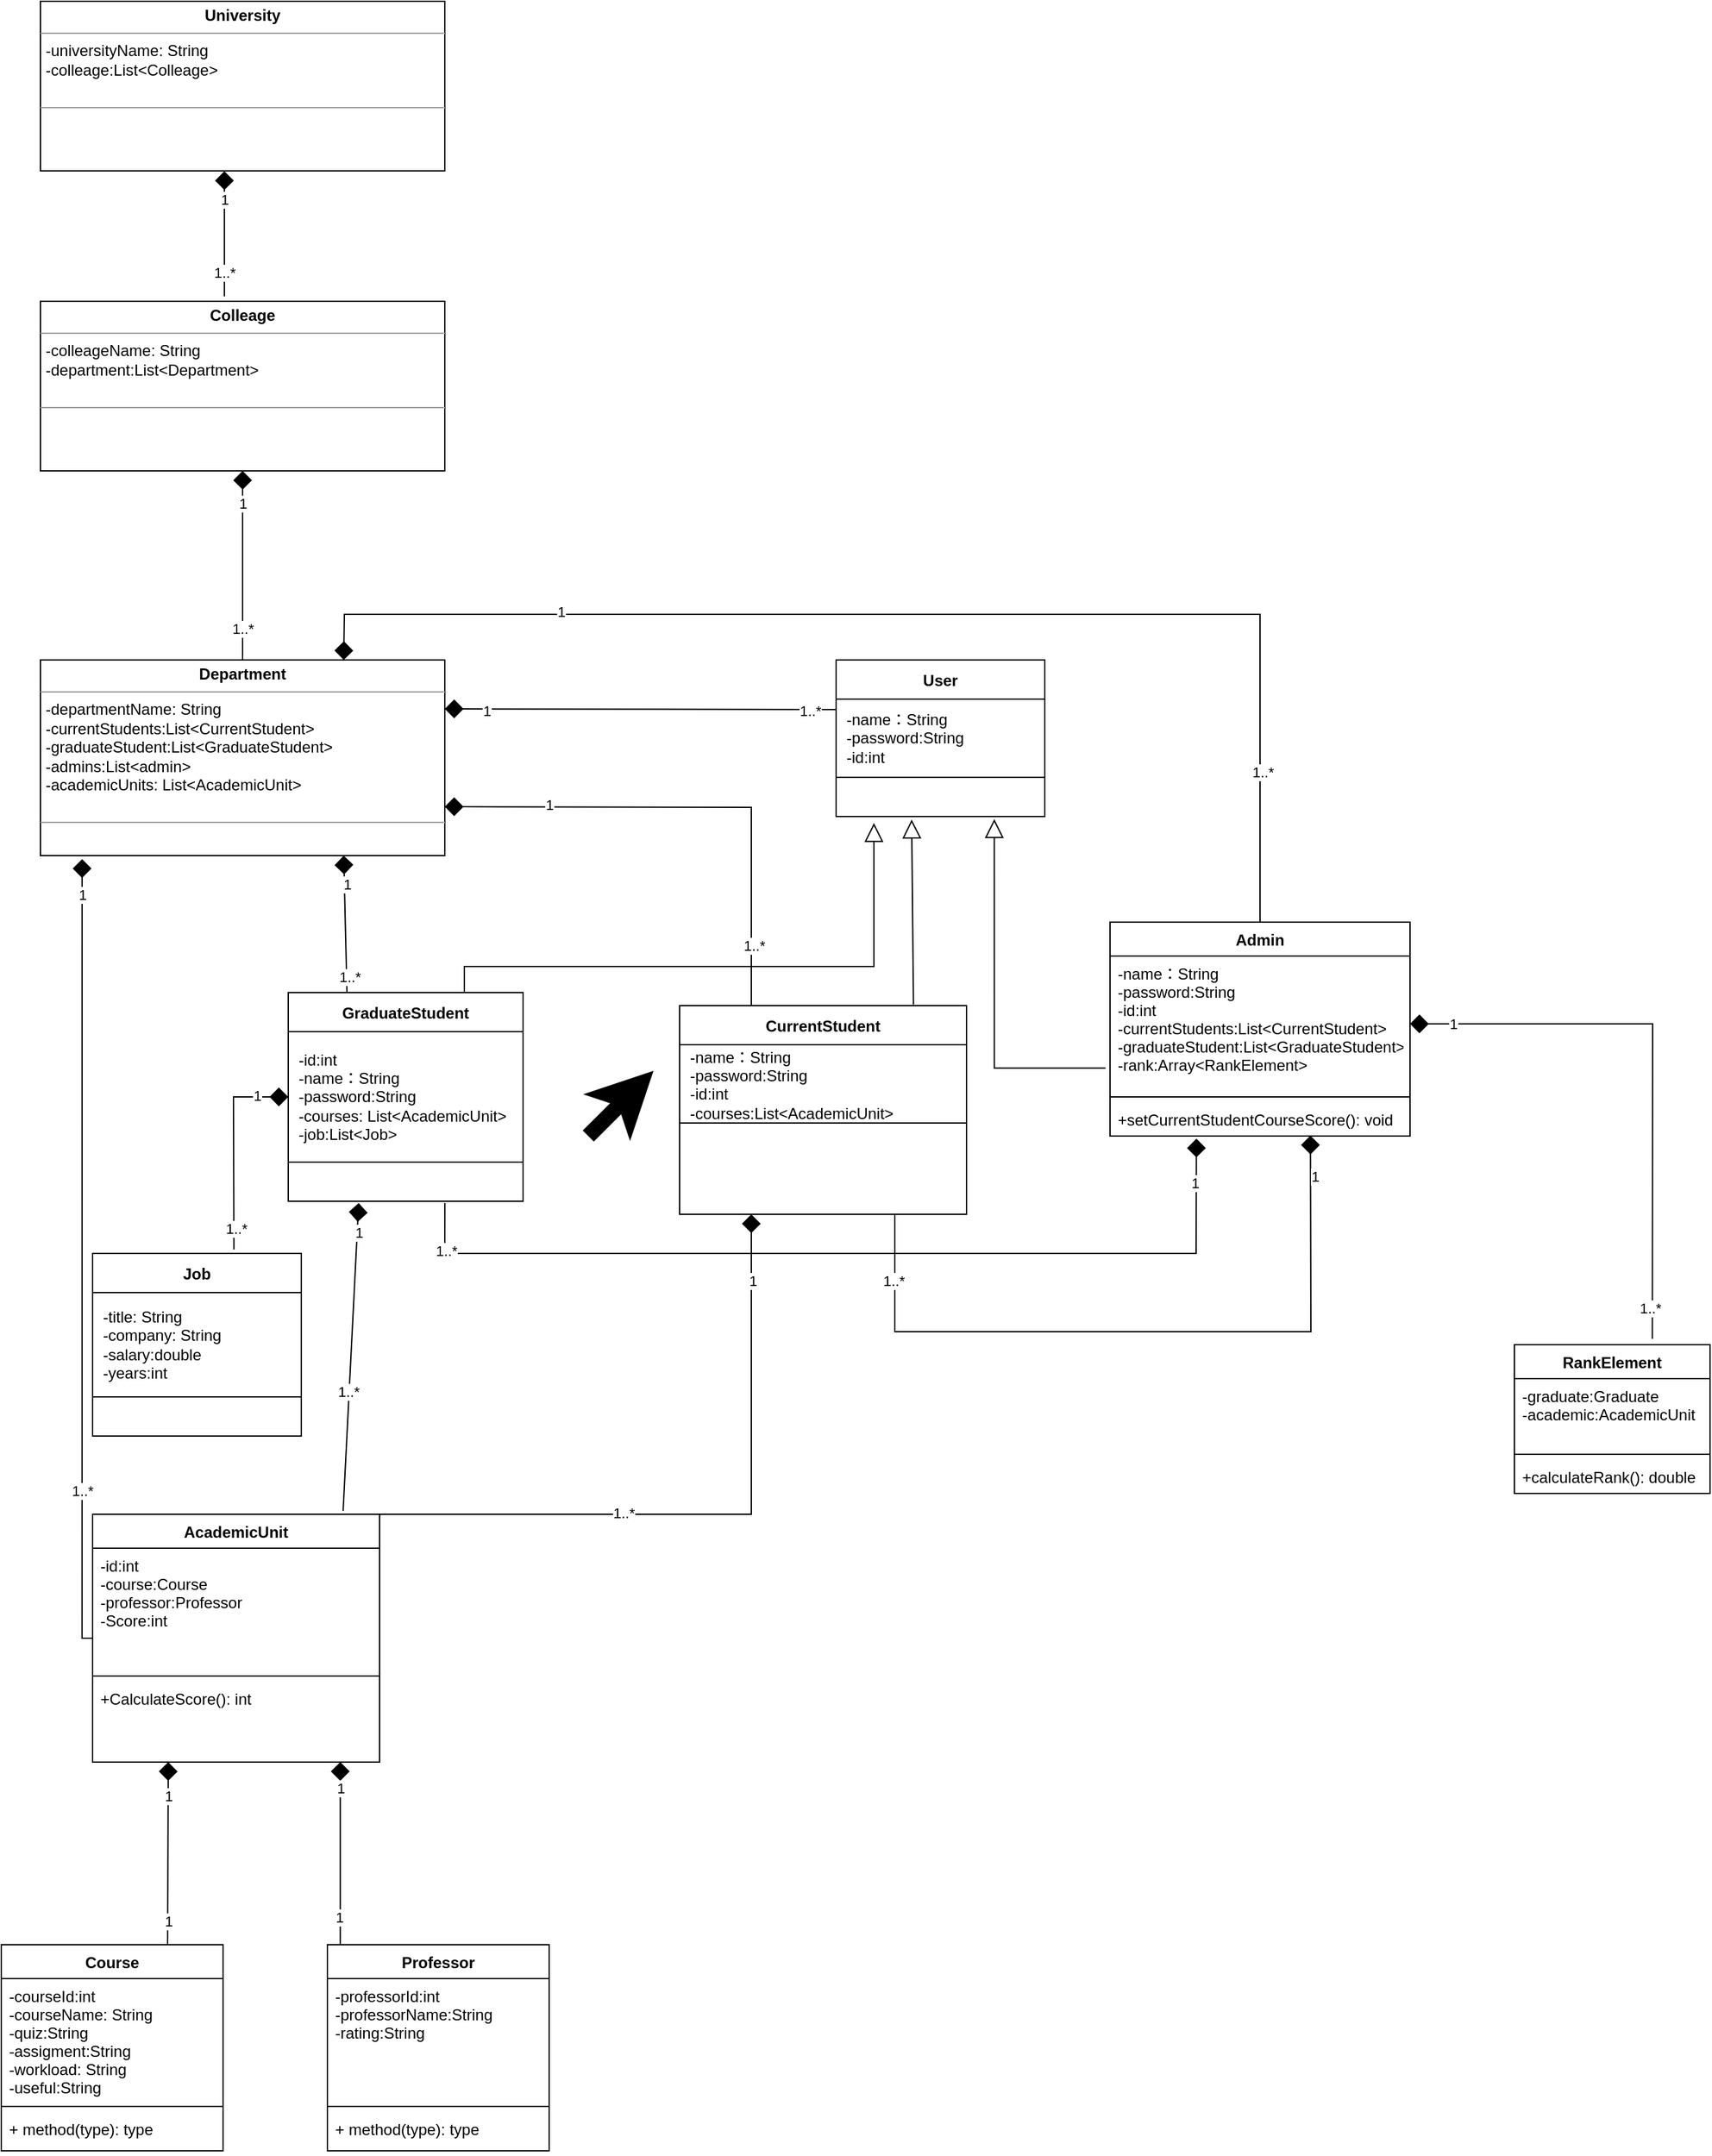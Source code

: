 <mxfile version="15.5.8" type="device"><diagram id="Gc50yd_66B4ML4b_qFfp" name="Page-1"><mxGraphModel dx="1692" dy="1625" grid="1" gridSize="10" guides="1" tooltips="1" connect="1" arrows="1" fold="1" page="1" pageScale="1" pageWidth="827" pageHeight="1169" math="0" shadow="0"><root><mxCell id="0"/><mxCell id="1" parent="0"/><mxCell id="57cGbp0UDRvPuU6LmcIp-5" value="User" style="shape=table;startSize=30;container=1;collapsible=0;childLayout=tableLayout;fixedRows=1;rowLines=0;fontStyle=1;align=center;pointerEvents=1;" parent="1" vertex="1"><mxGeometry x="350" y="55" width="160" height="120" as="geometry"/></mxCell><mxCell id="57cGbp0UDRvPuU6LmcIp-6" value="" style="shape=partialRectangle;html=1;whiteSpace=wrap;collapsible=0;dropTarget=0;pointerEvents=1;fillColor=none;top=0;left=0;bottom=1;right=0;points=[[0,0.5],[1,0.5]];portConstraint=eastwest;" parent="57cGbp0UDRvPuU6LmcIp-5" vertex="1"><mxGeometry y="30" width="160" height="60" as="geometry"/></mxCell><mxCell id="57cGbp0UDRvPuU6LmcIp-8" value="-name：String&lt;br&gt;-password:String&lt;br&gt;-id:int" style="shape=partialRectangle;html=1;whiteSpace=wrap;connectable=0;fillColor=none;top=0;left=0;bottom=0;right=0;align=left;spacingLeft=6;overflow=hidden;pointerEvents=1;" parent="57cGbp0UDRvPuU6LmcIp-6" vertex="1"><mxGeometry width="160" height="60" as="geometry"><mxRectangle width="160" height="60" as="alternateBounds"/></mxGeometry></mxCell><mxCell id="57cGbp0UDRvPuU6LmcIp-9" value="" style="shape=partialRectangle;html=1;whiteSpace=wrap;collapsible=0;dropTarget=0;pointerEvents=1;fillColor=none;top=0;left=0;bottom=0;right=0;points=[[0,0.5],[1,0.5]];portConstraint=eastwest;" parent="57cGbp0UDRvPuU6LmcIp-5" vertex="1"><mxGeometry y="90" width="160" height="30" as="geometry"/></mxCell><mxCell id="57cGbp0UDRvPuU6LmcIp-11" value="" style="shape=partialRectangle;html=1;whiteSpace=wrap;connectable=0;fillColor=none;top=0;left=0;bottom=0;right=0;align=left;spacingLeft=6;overflow=hidden;pointerEvents=1;" parent="57cGbp0UDRvPuU6LmcIp-9" vertex="1"><mxGeometry width="160" height="30" as="geometry"><mxRectangle width="160" height="30" as="alternateBounds"/></mxGeometry></mxCell><mxCell id="57cGbp0UDRvPuU6LmcIp-22" value="CurrentStudent" style="shape=table;startSize=30;container=1;collapsible=0;childLayout=tableLayout;fixedRows=1;rowLines=0;fontStyle=1;align=center;pointerEvents=1;" parent="1" vertex="1"><mxGeometry x="230" y="320" width="220" height="160" as="geometry"/></mxCell><mxCell id="57cGbp0UDRvPuU6LmcIp-23" value="" style="shape=partialRectangle;html=1;whiteSpace=wrap;collapsible=0;dropTarget=0;pointerEvents=1;fillColor=none;top=0;left=0;bottom=1;right=0;points=[[0,0.5],[1,0.5]];portConstraint=eastwest;" parent="57cGbp0UDRvPuU6LmcIp-22" vertex="1"><mxGeometry y="30" width="220" height="60" as="geometry"/></mxCell><mxCell id="57cGbp0UDRvPuU6LmcIp-24" value="-name：String&lt;br&gt;-password:String&lt;br&gt;-id:int&lt;br&gt;-courses:List&amp;lt;AcademicUnit&amp;gt;" style="shape=partialRectangle;html=1;whiteSpace=wrap;connectable=0;fillColor=none;top=0;left=0;bottom=0;right=0;align=left;spacingLeft=6;overflow=hidden;pointerEvents=1;" parent="57cGbp0UDRvPuU6LmcIp-23" vertex="1"><mxGeometry width="220" height="60" as="geometry"><mxRectangle width="220" height="60" as="alternateBounds"/></mxGeometry></mxCell><mxCell id="57cGbp0UDRvPuU6LmcIp-25" value="" style="shape=partialRectangle;html=1;whiteSpace=wrap;collapsible=0;dropTarget=0;pointerEvents=1;fillColor=none;top=0;left=0;bottom=0;right=0;points=[[0,0.5],[1,0.5]];portConstraint=eastwest;" parent="57cGbp0UDRvPuU6LmcIp-22" vertex="1"><mxGeometry y="90" width="220" height="30" as="geometry"/></mxCell><mxCell id="57cGbp0UDRvPuU6LmcIp-26" value="" style="shape=partialRectangle;html=1;whiteSpace=wrap;connectable=0;fillColor=none;top=0;left=0;bottom=0;right=0;align=left;spacingLeft=6;overflow=hidden;pointerEvents=1;" parent="57cGbp0UDRvPuU6LmcIp-25" vertex="1"><mxGeometry width="220" height="30" as="geometry"><mxRectangle width="220" height="30" as="alternateBounds"/></mxGeometry></mxCell><mxCell id="57cGbp0UDRvPuU6LmcIp-40" value="" style="edgeStyle=segmentEdgeStyle;endArrow=block;html=1;rounded=0;entryX=0.758;entryY=1.067;entryDx=0;entryDy=0;entryPerimeter=0;endFill=0;exitX=-0.015;exitY=0.826;exitDx=0;exitDy=0;exitPerimeter=0;endSize=12;" parent="1" source="iDlLYIXBZ2i6nAKV-u3r-31" target="57cGbp0UDRvPuU6LmcIp-9" edge="1"><mxGeometry width="50" height="50" relative="1" as="geometry"><mxPoint x="450" y="330.99" as="sourcePoint"/><mxPoint x="473.6" y="190" as="targetPoint"/></mxGeometry></mxCell><mxCell id="57cGbp0UDRvPuU6LmcIp-41" value="GraduateStudent" style="shape=table;startSize=30;container=1;collapsible=0;childLayout=tableLayout;fixedRows=1;rowLines=0;fontStyle=1;align=center;pointerEvents=1;" parent="1" vertex="1"><mxGeometry x="-70" y="310" width="180" height="160" as="geometry"/></mxCell><mxCell id="57cGbp0UDRvPuU6LmcIp-42" value="" style="shape=partialRectangle;html=1;whiteSpace=wrap;collapsible=0;dropTarget=0;pointerEvents=1;fillColor=none;top=0;left=0;bottom=1;right=0;points=[[0,0.5],[1,0.5]];portConstraint=eastwest;" parent="57cGbp0UDRvPuU6LmcIp-41" vertex="1"><mxGeometry y="30" width="180" height="100" as="geometry"/></mxCell><mxCell id="57cGbp0UDRvPuU6LmcIp-43" value="-id:int&lt;br&gt;-name：String&lt;br&gt;-password:String&lt;br&gt;-courses: List&amp;lt;AcademicUnit&amp;gt;&lt;br&gt;-job:List&amp;lt;Job&amp;gt;" style="shape=partialRectangle;html=1;whiteSpace=wrap;connectable=0;fillColor=none;top=0;left=0;bottom=0;right=0;align=left;spacingLeft=6;overflow=hidden;pointerEvents=1;" parent="57cGbp0UDRvPuU6LmcIp-42" vertex="1"><mxGeometry width="180" height="100" as="geometry"><mxRectangle width="180" height="100" as="alternateBounds"/></mxGeometry></mxCell><mxCell id="57cGbp0UDRvPuU6LmcIp-44" value="" style="shape=partialRectangle;html=1;whiteSpace=wrap;collapsible=0;dropTarget=0;pointerEvents=1;fillColor=none;top=0;left=0;bottom=0;right=0;points=[[0,0.5],[1,0.5]];portConstraint=eastwest;" parent="57cGbp0UDRvPuU6LmcIp-41" vertex="1"><mxGeometry y="130" width="180" height="30" as="geometry"/></mxCell><mxCell id="57cGbp0UDRvPuU6LmcIp-45" value="" style="shape=partialRectangle;html=1;whiteSpace=wrap;connectable=0;fillColor=none;top=0;left=0;bottom=0;right=0;align=left;spacingLeft=6;overflow=hidden;pointerEvents=1;" parent="57cGbp0UDRvPuU6LmcIp-44" vertex="1"><mxGeometry width="180" height="30" as="geometry"><mxRectangle width="180" height="30" as="alternateBounds"/></mxGeometry></mxCell><mxCell id="57cGbp0UDRvPuU6LmcIp-58" value="Course" style="swimlane;fontStyle=1;align=center;verticalAlign=top;childLayout=stackLayout;horizontal=1;startSize=26;horizontalStack=0;resizeParent=1;resizeParentMax=0;resizeLast=0;collapsible=1;marginBottom=0;" parent="1" vertex="1"><mxGeometry x="-290" y="1040" width="170" height="158" as="geometry"><mxRectangle x="-290" y="1000" width="100" height="26" as="alternateBounds"/></mxGeometry></mxCell><mxCell id="57cGbp0UDRvPuU6LmcIp-59" value="-courseId:int&#10;-courseName: String&#10;-quiz:String&#10;-assigment:String&#10;-workload: String&#10;-useful:String&#10;" style="text;strokeColor=none;fillColor=none;align=left;verticalAlign=top;spacingLeft=4;spacingRight=4;overflow=hidden;rotatable=0;points=[[0,0.5],[1,0.5]];portConstraint=eastwest;" parent="57cGbp0UDRvPuU6LmcIp-58" vertex="1"><mxGeometry y="26" width="170" height="94" as="geometry"/></mxCell><mxCell id="57cGbp0UDRvPuU6LmcIp-60" value="" style="line;strokeWidth=1;fillColor=none;align=left;verticalAlign=middle;spacingTop=-1;spacingLeft=3;spacingRight=3;rotatable=0;labelPosition=right;points=[];portConstraint=eastwest;" parent="57cGbp0UDRvPuU6LmcIp-58" vertex="1"><mxGeometry y="120" width="170" height="8" as="geometry"/></mxCell><mxCell id="57cGbp0UDRvPuU6LmcIp-61" value="+ method(type): type" style="text;strokeColor=none;fillColor=none;align=left;verticalAlign=top;spacingLeft=4;spacingRight=4;overflow=hidden;rotatable=0;points=[[0,0.5],[1,0.5]];portConstraint=eastwest;" parent="57cGbp0UDRvPuU6LmcIp-58" vertex="1"><mxGeometry y="128" width="170" height="30" as="geometry"/></mxCell><mxCell id="iDlLYIXBZ2i6nAKV-u3r-2" value="Professor" style="swimlane;fontStyle=1;align=center;verticalAlign=top;childLayout=stackLayout;horizontal=1;startSize=26;horizontalStack=0;resizeParent=1;resizeParentMax=0;resizeLast=0;collapsible=1;marginBottom=0;" parent="1" vertex="1"><mxGeometry x="-40" y="1040" width="170" height="158" as="geometry"><mxRectangle x="-30" y="1010" width="100" height="26" as="alternateBounds"/></mxGeometry></mxCell><mxCell id="iDlLYIXBZ2i6nAKV-u3r-3" value="-professorId:int&#10;-professorName:String&#10;-rating:String&#10;" style="text;strokeColor=none;fillColor=none;align=left;verticalAlign=top;spacingLeft=4;spacingRight=4;overflow=hidden;rotatable=0;points=[[0,0.5],[1,0.5]];portConstraint=eastwest;" parent="iDlLYIXBZ2i6nAKV-u3r-2" vertex="1"><mxGeometry y="26" width="170" height="94" as="geometry"/></mxCell><mxCell id="iDlLYIXBZ2i6nAKV-u3r-4" value="" style="line;strokeWidth=1;fillColor=none;align=left;verticalAlign=middle;spacingTop=-1;spacingLeft=3;spacingRight=3;rotatable=0;labelPosition=right;points=[];portConstraint=eastwest;" parent="iDlLYIXBZ2i6nAKV-u3r-2" vertex="1"><mxGeometry y="120" width="170" height="8" as="geometry"/></mxCell><mxCell id="iDlLYIXBZ2i6nAKV-u3r-5" value="+ method(type): type" style="text;strokeColor=none;fillColor=none;align=left;verticalAlign=top;spacingLeft=4;spacingRight=4;overflow=hidden;rotatable=0;points=[[0,0.5],[1,0.5]];portConstraint=eastwest;" parent="iDlLYIXBZ2i6nAKV-u3r-2" vertex="1"><mxGeometry y="128" width="170" height="30" as="geometry"/></mxCell><mxCell id="iDlLYIXBZ2i6nAKV-u3r-6" value="&lt;p style=&quot;margin: 0px ; margin-top: 4px ; text-align: center&quot;&gt;&lt;b&gt;Department&lt;/b&gt;&lt;br&gt;&lt;/p&gt;&lt;hr size=&quot;1&quot;&gt;&lt;p style=&quot;margin: 0px ; margin-left: 4px&quot;&gt;-departmentName: String&lt;/p&gt;&lt;p style=&quot;margin: 0px ; margin-left: 4px&quot;&gt;-currentStudents:List&amp;lt;CurrentStudent&amp;gt;&lt;/p&gt;&lt;p style=&quot;margin: 0px ; margin-left: 4px&quot;&gt;-graduateStudent:List&amp;lt;GraduateStudent&amp;gt;&lt;/p&gt;&lt;p style=&quot;margin: 0px ; margin-left: 4px&quot;&gt;-admins:List&amp;lt;admin&amp;gt;&lt;/p&gt;&lt;p style=&quot;margin: 0px ; margin-left: 4px&quot;&gt;-academicUnits: List&amp;lt;AcademicUnit&amp;gt;&lt;/p&gt;&lt;p style=&quot;margin: 0px ; margin-left: 4px&quot;&gt;&lt;br&gt;&lt;/p&gt;&lt;hr size=&quot;1&quot;&gt;&lt;p style=&quot;margin: 0px ; margin-left: 4px&quot;&gt;&lt;br&gt;&lt;/p&gt;" style="verticalAlign=top;align=left;overflow=fill;fontSize=12;fontFamily=Helvetica;html=1;" parent="1" vertex="1"><mxGeometry x="-260" y="55" width="310" height="150" as="geometry"/></mxCell><mxCell id="iDlLYIXBZ2i6nAKV-u3r-7" value="" style="edgeStyle=segmentEdgeStyle;endArrow=diamond;html=1;rounded=0;endFill=1;exitX=0;exitY=0.083;exitDx=0;exitDy=0;entryX=1;entryY=0.25;entryDx=0;entryDy=0;exitPerimeter=0;shadow=0;sketch=0;endSize=12;" parent="1" source="57cGbp0UDRvPuU6LmcIp-5" target="iDlLYIXBZ2i6nAKV-u3r-6" edge="1"><mxGeometry width="50" height="50" relative="1" as="geometry"><mxPoint x="158.5" y="110.0" as="sourcePoint"/><mxPoint x="150" y="50.0" as="targetPoint"/><Array as="points"><mxPoint x="350" y="93"/><mxPoint x="346" y="93"/></Array></mxGeometry></mxCell><mxCell id="iDlLYIXBZ2i6nAKV-u3r-61" value="1" style="edgeLabel;html=1;align=center;verticalAlign=middle;resizable=0;points=[];" parent="iDlLYIXBZ2i6nAKV-u3r-7" vertex="1" connectable="0"><mxGeometry x="0.805" y="1" relative="1" as="geometry"><mxPoint as="offset"/></mxGeometry></mxCell><mxCell id="iDlLYIXBZ2i6nAKV-u3r-62" value="1..*" style="edgeLabel;html=1;align=center;verticalAlign=middle;resizable=0;points=[];" parent="iDlLYIXBZ2i6nAKV-u3r-7" vertex="1" connectable="0"><mxGeometry x="-0.707" y="1" relative="1" as="geometry"><mxPoint as="offset"/></mxGeometry></mxCell><mxCell id="iDlLYIXBZ2i6nAKV-u3r-8" value="" style="edgeStyle=segmentEdgeStyle;endArrow=diamond;html=1;rounded=0;endFill=1;entryX=0.103;entryY=1.018;entryDx=0;entryDy=0;entryPerimeter=0;endSize=12;" parent="1" source="iDlLYIXBZ2i6nAKV-u3r-9" target="iDlLYIXBZ2i6nAKV-u3r-6" edge="1"><mxGeometry width="50" height="50" relative="1" as="geometry"><mxPoint x="-221.5" y="290.0" as="sourcePoint"/><mxPoint x="-230" y="230.0" as="targetPoint"/><Array as="points"><mxPoint x="-228" y="805"/></Array></mxGeometry></mxCell><mxCell id="iDlLYIXBZ2i6nAKV-u3r-45" value="1..*" style="edgeLabel;html=1;align=center;verticalAlign=middle;resizable=0;points=[];" parent="iDlLYIXBZ2i6nAKV-u3r-8" vertex="1" connectable="0"><mxGeometry x="-0.599" relative="1" as="geometry"><mxPoint as="offset"/></mxGeometry></mxCell><mxCell id="iDlLYIXBZ2i6nAKV-u3r-60" value="1" style="edgeLabel;html=1;align=center;verticalAlign=middle;resizable=0;points=[];" parent="iDlLYIXBZ2i6nAKV-u3r-8" vertex="1" connectable="0"><mxGeometry x="0.91" relative="1" as="geometry"><mxPoint as="offset"/></mxGeometry></mxCell><mxCell id="iDlLYIXBZ2i6nAKV-u3r-9" value="AcademicUnit" style="swimlane;fontStyle=1;align=center;verticalAlign=top;childLayout=stackLayout;horizontal=1;startSize=26;horizontalStack=0;resizeParent=1;resizeParentMax=0;resizeLast=0;collapsible=1;marginBottom=0;" parent="1" vertex="1"><mxGeometry x="-220" y="710" width="220" height="190" as="geometry"><mxRectangle x="-220" y="710" width="100" height="26" as="alternateBounds"/></mxGeometry></mxCell><mxCell id="iDlLYIXBZ2i6nAKV-u3r-10" value="-id:int&#10;-course:Course&#10;-professor:Professor&#10;-Score:int" style="text;strokeColor=none;fillColor=none;align=left;verticalAlign=top;spacingLeft=4;spacingRight=4;overflow=hidden;rotatable=0;points=[[0,0.5],[1,0.5]];portConstraint=eastwest;" parent="iDlLYIXBZ2i6nAKV-u3r-9" vertex="1"><mxGeometry y="26" width="220" height="94" as="geometry"/></mxCell><mxCell id="iDlLYIXBZ2i6nAKV-u3r-11" value="" style="line;strokeWidth=1;fillColor=none;align=left;verticalAlign=middle;spacingTop=-1;spacingLeft=3;spacingRight=3;rotatable=0;labelPosition=right;points=[];portConstraint=eastwest;" parent="iDlLYIXBZ2i6nAKV-u3r-9" vertex="1"><mxGeometry y="120" width="220" height="8" as="geometry"/></mxCell><mxCell id="iDlLYIXBZ2i6nAKV-u3r-12" value="+CalculateScore(): int" style="text;strokeColor=none;fillColor=none;align=left;verticalAlign=top;spacingLeft=4;spacingRight=4;overflow=hidden;rotatable=0;points=[[0,0.5],[1,0.5]];portConstraint=eastwest;" parent="iDlLYIXBZ2i6nAKV-u3r-9" vertex="1"><mxGeometry y="128" width="220" height="62" as="geometry"/></mxCell><mxCell id="iDlLYIXBZ2i6nAKV-u3r-14" value="&lt;p style=&quot;margin: 0px ; margin-top: 4px ; text-align: center&quot;&gt;&lt;b&gt;Colleage&lt;/b&gt;&lt;br&gt;&lt;/p&gt;&lt;hr size=&quot;1&quot;&gt;&lt;p style=&quot;margin: 0px ; margin-left: 4px&quot;&gt;-colleageName: String&lt;/p&gt;&lt;p style=&quot;margin: 0px ; margin-left: 4px&quot;&gt;-department:List&amp;lt;Department&amp;gt;&lt;/p&gt;&lt;p style=&quot;margin: 0px ; margin-left: 4px&quot;&gt;&lt;br&gt;&lt;/p&gt;&lt;hr size=&quot;1&quot;&gt;&lt;p style=&quot;margin: 0px ; margin-left: 4px&quot;&gt;&lt;br&gt;&lt;/p&gt;" style="verticalAlign=top;align=left;overflow=fill;fontSize=12;fontFamily=Helvetica;html=1;" parent="1" vertex="1"><mxGeometry x="-260" y="-220" width="310" height="130" as="geometry"/></mxCell><mxCell id="iDlLYIXBZ2i6nAKV-u3r-15" value="" style="endArrow=diamond;html=1;rounded=0;shadow=0;sketch=0;entryX=0.5;entryY=1;entryDx=0;entryDy=0;endFill=1;endSize=12;" parent="1" source="iDlLYIXBZ2i6nAKV-u3r-6" target="iDlLYIXBZ2i6nAKV-u3r-14" edge="1"><mxGeometry width="50" height="50" relative="1" as="geometry"><mxPoint x="-120" as="sourcePoint"/><mxPoint x="-105" y="-70" as="targetPoint"/></mxGeometry></mxCell><mxCell id="iDlLYIXBZ2i6nAKV-u3r-63" value="1" style="edgeLabel;html=1;align=center;verticalAlign=middle;resizable=0;points=[];" parent="iDlLYIXBZ2i6nAKV-u3r-15" vertex="1" connectable="0"><mxGeometry x="0.655" relative="1" as="geometry"><mxPoint as="offset"/></mxGeometry></mxCell><mxCell id="iDlLYIXBZ2i6nAKV-u3r-64" value="1..*" style="edgeLabel;html=1;align=center;verticalAlign=middle;resizable=0;points=[];" parent="iDlLYIXBZ2i6nAKV-u3r-15" vertex="1" connectable="0"><mxGeometry x="-0.669" relative="1" as="geometry"><mxPoint as="offset"/></mxGeometry></mxCell><mxCell id="iDlLYIXBZ2i6nAKV-u3r-17" value="&lt;p style=&quot;margin: 0px ; margin-top: 4px ; text-align: center&quot;&gt;&lt;b&gt;University&lt;/b&gt;&lt;br&gt;&lt;/p&gt;&lt;hr size=&quot;1&quot;&gt;&lt;p style=&quot;margin: 0px ; margin-left: 4px&quot;&gt;-universityName: String&lt;/p&gt;&lt;p style=&quot;margin: 0px ; margin-left: 4px&quot;&gt;-colleage:List&amp;lt;Colleage&amp;gt;&lt;/p&gt;&lt;p style=&quot;margin: 0px ; margin-left: 4px&quot;&gt;&lt;br&gt;&lt;/p&gt;&lt;hr size=&quot;1&quot;&gt;&lt;p style=&quot;margin: 0px ; margin-left: 4px&quot;&gt;&lt;br&gt;&lt;/p&gt;" style="verticalAlign=top;align=left;overflow=fill;fontSize=12;fontFamily=Helvetica;html=1;" parent="1" vertex="1"><mxGeometry x="-260" y="-450" width="310" height="130" as="geometry"/></mxCell><mxCell id="iDlLYIXBZ2i6nAKV-u3r-18" value="" style="endArrow=diamond;html=1;rounded=0;shadow=0;sketch=0;entryX=0.455;entryY=1.002;entryDx=0;entryDy=0;entryPerimeter=0;exitX=0.455;exitY=-0.029;exitDx=0;exitDy=0;exitPerimeter=0;endFill=1;endSize=12;" parent="1" source="iDlLYIXBZ2i6nAKV-u3r-14" target="iDlLYIXBZ2i6nAKV-u3r-17" edge="1"><mxGeometry width="50" height="50" relative="1" as="geometry"><mxPoint x="-120" y="-250" as="sourcePoint"/><mxPoint x="-70" y="-300" as="targetPoint"/></mxGeometry></mxCell><mxCell id="iDlLYIXBZ2i6nAKV-u3r-65" value="1" style="edgeLabel;html=1;align=center;verticalAlign=middle;resizable=0;points=[];" parent="iDlLYIXBZ2i6nAKV-u3r-18" vertex="1" connectable="0"><mxGeometry x="0.547" relative="1" as="geometry"><mxPoint as="offset"/></mxGeometry></mxCell><mxCell id="iDlLYIXBZ2i6nAKV-u3r-66" value="1..*" style="edgeLabel;html=1;align=center;verticalAlign=middle;resizable=0;points=[];" parent="iDlLYIXBZ2i6nAKV-u3r-18" vertex="1" connectable="0"><mxGeometry x="-0.62" relative="1" as="geometry"><mxPoint as="offset"/></mxGeometry></mxCell><mxCell id="iDlLYIXBZ2i6nAKV-u3r-19" value="" style="endArrow=diamond;html=1;rounded=0;shadow=0;sketch=0;exitX=0.909;exitY=0;exitDx=0;exitDy=0;exitPerimeter=0;endFill=1;entryX=0.25;entryY=1;entryDx=0;entryDy=0;endSize=12;" parent="1" source="iDlLYIXBZ2i6nAKV-u3r-9" target="57cGbp0UDRvPuU6LmcIp-22" edge="1"><mxGeometry width="50" height="50" relative="1" as="geometry"><mxPoint x="280" y="470" as="sourcePoint"/><mxPoint x="290" y="410" as="targetPoint"/><Array as="points"><mxPoint x="285" y="710"/></Array></mxGeometry></mxCell><mxCell id="iDlLYIXBZ2i6nAKV-u3r-47" value="1..*" style="edgeLabel;html=1;align=center;verticalAlign=middle;resizable=0;points=[];" parent="iDlLYIXBZ2i6nAKV-u3r-19" vertex="1" connectable="0"><mxGeometry x="-0.227" y="1" relative="1" as="geometry"><mxPoint as="offset"/></mxGeometry></mxCell><mxCell id="iDlLYIXBZ2i6nAKV-u3r-54" value="1" style="edgeLabel;html=1;align=center;verticalAlign=middle;resizable=0;points=[];" parent="iDlLYIXBZ2i6nAKV-u3r-19" vertex="1" connectable="0"><mxGeometry x="0.81" y="-1" relative="1" as="geometry"><mxPoint as="offset"/></mxGeometry></mxCell><mxCell id="iDlLYIXBZ2i6nAKV-u3r-21" value="" style="endArrow=diamond;html=1;rounded=0;shadow=0;sketch=0;entryX=0.863;entryY=0.999;entryDx=0;entryDy=0;entryPerimeter=0;exitX=0.058;exitY=0;exitDx=0;exitDy=0;exitPerimeter=0;endFill=1;endSize=12;verticalAlign=top;" parent="1" source="iDlLYIXBZ2i6nAKV-u3r-2" target="iDlLYIXBZ2i6nAKV-u3r-12" edge="1"><mxGeometry x="-0.286" width="50" height="50" relative="1" as="geometry"><mxPoint x="280" y="760" as="sourcePoint"/><mxPoint x="330" y="710" as="targetPoint"/><Array as="points"/><mxPoint as="offset"/></mxGeometry></mxCell><mxCell id="iDlLYIXBZ2i6nAKV-u3r-56" value="1" style="edgeLabel;html=1;align=center;verticalAlign=middle;resizable=0;points=[];" parent="iDlLYIXBZ2i6nAKV-u3r-21" vertex="1" connectable="0"><mxGeometry x="-0.701" y="1" relative="1" as="geometry"><mxPoint as="offset"/></mxGeometry></mxCell><mxCell id="iDlLYIXBZ2i6nAKV-u3r-57" value="1" style="edgeLabel;html=1;align=center;verticalAlign=middle;resizable=0;points=[];" parent="iDlLYIXBZ2i6nAKV-u3r-21" vertex="1" connectable="0"><mxGeometry x="0.71" relative="1" as="geometry"><mxPoint as="offset"/></mxGeometry></mxCell><mxCell id="iDlLYIXBZ2i6nAKV-u3r-22" value="Job" style="shape=table;startSize=30;container=1;collapsible=0;childLayout=tableLayout;fixedRows=1;rowLines=0;fontStyle=1;align=center;pointerEvents=1;" parent="1" vertex="1"><mxGeometry x="-220" y="510" width="160" height="140" as="geometry"/></mxCell><mxCell id="iDlLYIXBZ2i6nAKV-u3r-23" value="" style="shape=partialRectangle;html=1;whiteSpace=wrap;collapsible=0;dropTarget=0;pointerEvents=1;fillColor=none;top=0;left=0;bottom=1;right=0;points=[[0,0.5],[1,0.5]];portConstraint=eastwest;" parent="iDlLYIXBZ2i6nAKV-u3r-22" vertex="1"><mxGeometry y="30" width="160" height="80" as="geometry"/></mxCell><mxCell id="iDlLYIXBZ2i6nAKV-u3r-24" value="-title: String&lt;br&gt;-company: String&lt;br&gt;-salary:double&lt;br&gt;-years:int" style="shape=partialRectangle;html=1;whiteSpace=wrap;connectable=0;fillColor=none;top=0;left=0;bottom=0;right=0;align=left;spacingLeft=6;overflow=hidden;pointerEvents=1;" parent="iDlLYIXBZ2i6nAKV-u3r-23" vertex="1"><mxGeometry width="160" height="80" as="geometry"><mxRectangle width="160" height="80" as="alternateBounds"/></mxGeometry></mxCell><mxCell id="iDlLYIXBZ2i6nAKV-u3r-25" value="" style="shape=partialRectangle;html=1;whiteSpace=wrap;collapsible=0;dropTarget=0;pointerEvents=1;fillColor=none;top=0;left=0;bottom=0;right=0;points=[[0,0.5],[1,0.5]];portConstraint=eastwest;" parent="iDlLYIXBZ2i6nAKV-u3r-22" vertex="1"><mxGeometry y="110" width="160" height="30" as="geometry"/></mxCell><mxCell id="iDlLYIXBZ2i6nAKV-u3r-26" value="" style="shape=partialRectangle;html=1;whiteSpace=wrap;connectable=0;fillColor=none;top=0;left=0;bottom=0;right=0;align=left;spacingLeft=6;overflow=hidden;pointerEvents=1;" parent="iDlLYIXBZ2i6nAKV-u3r-25" vertex="1"><mxGeometry width="160" height="30" as="geometry"><mxRectangle width="160" height="30" as="alternateBounds"/></mxGeometry></mxCell><mxCell id="iDlLYIXBZ2i6nAKV-u3r-27" value="" style="endArrow=diamond;html=1;rounded=0;shadow=0;sketch=0;entryX=0;entryY=0.5;entryDx=0;entryDy=0;exitX=0.677;exitY=-0.021;exitDx=0;exitDy=0;exitPerimeter=0;endFill=1;endSize=12;" parent="1" source="iDlLYIXBZ2i6nAKV-u3r-22" target="57cGbp0UDRvPuU6LmcIp-42" edge="1"><mxGeometry width="50" height="50" relative="1" as="geometry"><mxPoint x="-40" y="490" as="sourcePoint"/><mxPoint x="10" y="440" as="targetPoint"/><Array as="points"><mxPoint x="-112" y="390"/></Array></mxGeometry></mxCell><mxCell id="iDlLYIXBZ2i6nAKV-u3r-74" value="1" style="edgeLabel;html=1;align=center;verticalAlign=middle;resizable=0;points=[];" parent="iDlLYIXBZ2i6nAKV-u3r-27" vertex="1" connectable="0"><mxGeometry x="0.699" y="1" relative="1" as="geometry"><mxPoint as="offset"/></mxGeometry></mxCell><mxCell id="iDlLYIXBZ2i6nAKV-u3r-75" value="1..*" style="edgeLabel;html=1;align=center;verticalAlign=middle;resizable=0;points=[];" parent="iDlLYIXBZ2i6nAKV-u3r-27" vertex="1" connectable="0"><mxGeometry x="-0.798" y="-1" relative="1" as="geometry"><mxPoint as="offset"/></mxGeometry></mxCell><mxCell id="iDlLYIXBZ2i6nAKV-u3r-29" value="" style="endArrow=diamond;html=1;rounded=0;shadow=0;sketch=0;exitX=0.75;exitY=0;exitDx=0;exitDy=0;endFill=1;endSize=12;" parent="1" source="57cGbp0UDRvPuU6LmcIp-58" edge="1"><mxGeometry width="50" height="50" relative="1" as="geometry"><mxPoint x="-170" y="990" as="sourcePoint"/><mxPoint x="-162" y="900" as="targetPoint"/></mxGeometry></mxCell><mxCell id="iDlLYIXBZ2i6nAKV-u3r-58" value="1" style="edgeLabel;html=1;align=center;verticalAlign=middle;resizable=0;points=[];" parent="iDlLYIXBZ2i6nAKV-u3r-29" vertex="1" connectable="0"><mxGeometry x="-0.735" relative="1" as="geometry"><mxPoint as="offset"/></mxGeometry></mxCell><mxCell id="iDlLYIXBZ2i6nAKV-u3r-59" value="1" style="edgeLabel;html=1;align=center;verticalAlign=middle;resizable=0;points=[];" parent="iDlLYIXBZ2i6nAKV-u3r-29" vertex="1" connectable="0"><mxGeometry x="0.631" relative="1" as="geometry"><mxPoint as="offset"/></mxGeometry></mxCell><mxCell id="iDlLYIXBZ2i6nAKV-u3r-30" value="Admin" style="swimlane;fontStyle=1;align=center;verticalAlign=top;childLayout=stackLayout;horizontal=1;startSize=26;horizontalStack=0;resizeParent=1;resizeParentMax=0;resizeLast=0;collapsible=1;marginBottom=0;" parent="1" vertex="1"><mxGeometry x="560" y="256" width="230" height="164" as="geometry"/></mxCell><mxCell id="iDlLYIXBZ2i6nAKV-u3r-31" value="-name：String&#10;-password:String&#10;-id:int&#10;-currentStudents:List&lt;CurrentStudent&gt;&#10;-graduateStudent:List&lt;GraduateStudent&gt;&#10;-rank:Array&lt;RankElement&gt;" style="text;strokeColor=none;fillColor=none;align=left;verticalAlign=top;spacingLeft=4;spacingRight=4;overflow=hidden;rotatable=0;points=[[0,0.5],[1,0.5]];portConstraint=eastwest;" parent="iDlLYIXBZ2i6nAKV-u3r-30" vertex="1"><mxGeometry y="26" width="230" height="104" as="geometry"/></mxCell><mxCell id="iDlLYIXBZ2i6nAKV-u3r-32" value="" style="line;strokeWidth=1;fillColor=none;align=left;verticalAlign=middle;spacingTop=-1;spacingLeft=3;spacingRight=3;rotatable=0;labelPosition=right;points=[];portConstraint=eastwest;" parent="iDlLYIXBZ2i6nAKV-u3r-30" vertex="1"><mxGeometry y="130" width="230" height="8" as="geometry"/></mxCell><mxCell id="iDlLYIXBZ2i6nAKV-u3r-33" value="+setCurrentStudentCourseScore(): void&#10;" style="text;strokeColor=none;fillColor=none;align=left;verticalAlign=top;spacingLeft=4;spacingRight=4;overflow=hidden;rotatable=0;points=[[0,0.5],[1,0.5]];portConstraint=eastwest;" parent="iDlLYIXBZ2i6nAKV-u3r-30" vertex="1"><mxGeometry y="138" width="230" height="26" as="geometry"/></mxCell><mxCell id="iDlLYIXBZ2i6nAKV-u3r-40" value="" style="endArrow=diamond;endFill=1;endSize=12;html=1;rounded=0;shadow=0;sketch=0;entryX=0.288;entryY=1.077;entryDx=0;entryDy=0;entryPerimeter=0;exitX=0.667;exitY=1.044;exitDx=0;exitDy=0;exitPerimeter=0;" parent="1" source="57cGbp0UDRvPuU6LmcIp-44" target="iDlLYIXBZ2i6nAKV-u3r-33" edge="1"><mxGeometry width="160" relative="1" as="geometry"><mxPoint x="49" y="410" as="sourcePoint"/><mxPoint x="400" y="440" as="targetPoint"/><Array as="points"><mxPoint x="50" y="510"/><mxPoint x="330" y="510"/><mxPoint x="626" y="510"/></Array></mxGeometry></mxCell><mxCell id="iDlLYIXBZ2i6nAKV-u3r-50" value="1" style="edgeLabel;html=1;align=center;verticalAlign=middle;resizable=0;points=[];" parent="iDlLYIXBZ2i6nAKV-u3r-40" vertex="1" connectable="0"><mxGeometry x="0.904" y="1" relative="1" as="geometry"><mxPoint as="offset"/></mxGeometry></mxCell><mxCell id="iDlLYIXBZ2i6nAKV-u3r-51" value="1..*" style="edgeLabel;html=1;align=center;verticalAlign=middle;resizable=0;points=[];" parent="iDlLYIXBZ2i6nAKV-u3r-40" vertex="1" connectable="0"><mxGeometry x="-0.897" y="1" relative="1" as="geometry"><mxPoint as="offset"/></mxGeometry></mxCell><mxCell id="iDlLYIXBZ2i6nAKV-u3r-41" value="" style="endArrow=diamond;endFill=1;endSize=12;html=1;rounded=0;shadow=0;sketch=0;entryX=0.668;entryY=0.987;entryDx=0;entryDy=0;entryPerimeter=0;exitX=0.75;exitY=1;exitDx=0;exitDy=0;" parent="1" source="57cGbp0UDRvPuU6LmcIp-22" target="iDlLYIXBZ2i6nAKV-u3r-33" edge="1"><mxGeometry width="160" relative="1" as="geometry"><mxPoint x="380" y="490" as="sourcePoint"/><mxPoint x="640" y="570" as="targetPoint"/><Array as="points"><mxPoint x="395" y="570"/><mxPoint x="540" y="570"/><mxPoint x="714" y="570"/></Array></mxGeometry></mxCell><mxCell id="iDlLYIXBZ2i6nAKV-u3r-52" value="1" style="edgeLabel;html=1;align=center;verticalAlign=middle;resizable=0;points=[];" parent="iDlLYIXBZ2i6nAKV-u3r-41" vertex="1" connectable="0"><mxGeometry x="0.89" y="-3" relative="1" as="geometry"><mxPoint as="offset"/></mxGeometry></mxCell><mxCell id="iDlLYIXBZ2i6nAKV-u3r-53" value="1..*" style="edgeLabel;html=1;align=center;verticalAlign=middle;resizable=0;points=[];" parent="iDlLYIXBZ2i6nAKV-u3r-41" vertex="1" connectable="0"><mxGeometry x="-0.819" y="-1" relative="1" as="geometry"><mxPoint as="offset"/></mxGeometry></mxCell><mxCell id="iDlLYIXBZ2i6nAKV-u3r-43" value="" style="endArrow=block;endFill=0;endSize=12;html=1;rounded=0;shadow=0;sketch=0;exitX=0.75;exitY=0;exitDx=0;exitDy=0;" parent="1" source="57cGbp0UDRvPuU6LmcIp-41" edge="1"><mxGeometry width="160" relative="1" as="geometry"><mxPoint x="170" y="220" as="sourcePoint"/><mxPoint x="379" y="180" as="targetPoint"/><Array as="points"><mxPoint x="65" y="290"/><mxPoint x="379" y="290"/></Array></mxGeometry></mxCell><mxCell id="iDlLYIXBZ2i6nAKV-u3r-44" value="" style="endArrow=block;endFill=0;endSize=12;html=1;rounded=0;shadow=0;sketch=0;entryX=0.362;entryY=1.078;entryDx=0;entryDy=0;entryPerimeter=0;exitX=0.815;exitY=-0.005;exitDx=0;exitDy=0;exitPerimeter=0;" parent="1" source="57cGbp0UDRvPuU6LmcIp-22" target="57cGbp0UDRvPuU6LmcIp-9" edge="1"><mxGeometry width="160" relative="1" as="geometry"><mxPoint x="390" y="230" as="sourcePoint"/><mxPoint x="550" y="230" as="targetPoint"/></mxGeometry></mxCell><mxCell id="iDlLYIXBZ2i6nAKV-u3r-71" value="" style="endArrow=diamond;html=1;rounded=0;shadow=0;sketch=0;endFill=1;entryX=0.3;entryY=1.044;entryDx=0;entryDy=0;endSize=12;entryPerimeter=0;exitX=0.873;exitY=-0.014;exitDx=0;exitDy=0;exitPerimeter=0;" parent="1" source="iDlLYIXBZ2i6nAKV-u3r-9" target="57cGbp0UDRvPuU6LmcIp-44" edge="1"><mxGeometry width="50" height="50" relative="1" as="geometry"><mxPoint x="-100" y="700" as="sourcePoint"/><mxPoint x="162.51" y="470" as="targetPoint"/><Array as="points"/></mxGeometry></mxCell><mxCell id="iDlLYIXBZ2i6nAKV-u3r-72" value="1..*" style="edgeLabel;html=1;align=center;verticalAlign=middle;resizable=0;points=[];" parent="iDlLYIXBZ2i6nAKV-u3r-71" vertex="1" connectable="0"><mxGeometry x="-0.227" y="1" relative="1" as="geometry"><mxPoint as="offset"/></mxGeometry></mxCell><mxCell id="iDlLYIXBZ2i6nAKV-u3r-73" value="1" style="edgeLabel;html=1;align=center;verticalAlign=middle;resizable=0;points=[];" parent="iDlLYIXBZ2i6nAKV-u3r-71" vertex="1" connectable="0"><mxGeometry x="0.81" y="-1" relative="1" as="geometry"><mxPoint as="offset"/></mxGeometry></mxCell><mxCell id="YWD8z3HdJsM6aFHoSEnL-7" value="" style="endArrow=diamond;endFill=1;endSize=12;html=1;rounded=0;shadow=0;sketch=0;verticalAlign=top;exitX=0.705;exitY=-0.039;exitDx=0;exitDy=0;exitPerimeter=0;" edge="1" parent="1" source="YWD8z3HdJsM6aFHoSEnL-10" target="iDlLYIXBZ2i6nAKV-u3r-31"><mxGeometry width="160" relative="1" as="geometry"><mxPoint x="1010" y="554" as="sourcePoint"/><mxPoint x="1215.4" y="342" as="targetPoint"/><Array as="points"><mxPoint x="976" y="334"/></Array></mxGeometry></mxCell><mxCell id="YWD8z3HdJsM6aFHoSEnL-8" value="1" style="edgeLabel;html=1;align=center;verticalAlign=middle;resizable=0;points=[];" vertex="1" connectable="0" parent="YWD8z3HdJsM6aFHoSEnL-7"><mxGeometry x="0.847" relative="1" as="geometry"><mxPoint as="offset"/></mxGeometry></mxCell><mxCell id="YWD8z3HdJsM6aFHoSEnL-9" value="1..*" style="edgeLabel;html=1;align=center;verticalAlign=middle;resizable=0;points=[];" vertex="1" connectable="0" parent="YWD8z3HdJsM6aFHoSEnL-7"><mxGeometry x="-0.89" y="2" relative="1" as="geometry"><mxPoint as="offset"/></mxGeometry></mxCell><mxCell id="YWD8z3HdJsM6aFHoSEnL-10" value="RankElement" style="swimlane;fontStyle=1;align=center;verticalAlign=top;childLayout=stackLayout;horizontal=1;startSize=26;horizontalStack=0;resizeParent=1;resizeParentMax=0;resizeLast=0;collapsible=1;marginBottom=0;" vertex="1" parent="1"><mxGeometry x="870" y="580" width="150" height="114" as="geometry"/></mxCell><mxCell id="YWD8z3HdJsM6aFHoSEnL-11" value="-graduate:Graduate&#10;-academic:AcademicUnit" style="text;strokeColor=none;fillColor=none;align=left;verticalAlign=top;spacingLeft=4;spacingRight=4;overflow=hidden;rotatable=0;points=[[0,0.5],[1,0.5]];portConstraint=eastwest;" vertex="1" parent="YWD8z3HdJsM6aFHoSEnL-10"><mxGeometry y="26" width="150" height="54" as="geometry"/></mxCell><mxCell id="YWD8z3HdJsM6aFHoSEnL-12" value="" style="line;strokeWidth=1;fillColor=none;align=left;verticalAlign=middle;spacingTop=-1;spacingLeft=3;spacingRight=3;rotatable=0;labelPosition=right;points=[];portConstraint=eastwest;" vertex="1" parent="YWD8z3HdJsM6aFHoSEnL-10"><mxGeometry y="80" width="150" height="8" as="geometry"/></mxCell><mxCell id="YWD8z3HdJsM6aFHoSEnL-13" value="+calculateRank(): double" style="text;strokeColor=none;fillColor=none;align=left;verticalAlign=top;spacingLeft=4;spacingRight=4;overflow=hidden;rotatable=0;points=[[0,0.5],[1,0.5]];portConstraint=eastwest;" vertex="1" parent="YWD8z3HdJsM6aFHoSEnL-10"><mxGeometry y="88" width="150" height="26" as="geometry"/></mxCell><mxCell id="YWD8z3HdJsM6aFHoSEnL-15" value="" style="endArrow=diamond;html=1;rounded=0;entryX=0.75;entryY=1;entryDx=0;entryDy=0;exitX=0.25;exitY=0;exitDx=0;exitDy=0;endFill=1;endSize=12;" edge="1" parent="1" source="57cGbp0UDRvPuU6LmcIp-41" target="iDlLYIXBZ2i6nAKV-u3r-6"><mxGeometry width="50" height="50" relative="1" as="geometry"><mxPoint x="-60" y="280" as="sourcePoint"/><mxPoint x="-10" y="230" as="targetPoint"/></mxGeometry></mxCell><mxCell id="YWD8z3HdJsM6aFHoSEnL-16" value="1" style="edgeLabel;html=1;align=center;verticalAlign=middle;resizable=0;points=[];" vertex="1" connectable="0" parent="YWD8z3HdJsM6aFHoSEnL-15"><mxGeometry x="0.587" y="-2" relative="1" as="geometry"><mxPoint as="offset"/></mxGeometry></mxCell><mxCell id="YWD8z3HdJsM6aFHoSEnL-17" value="1..*" style="edgeLabel;html=1;align=center;verticalAlign=middle;resizable=0;points=[];" vertex="1" connectable="0" parent="YWD8z3HdJsM6aFHoSEnL-15"><mxGeometry x="-0.763" y="-2" relative="1" as="geometry"><mxPoint as="offset"/></mxGeometry></mxCell><mxCell id="YWD8z3HdJsM6aFHoSEnL-18" value="" style="endArrow=diamond;html=1;rounded=0;entryX=1;entryY=0.75;entryDx=0;entryDy=0;exitX=0.25;exitY=0;exitDx=0;exitDy=0;endFill=1;endSize=12;" edge="1" parent="1" source="57cGbp0UDRvPuU6LmcIp-22" target="iDlLYIXBZ2i6nAKV-u3r-6"><mxGeometry width="50" height="50" relative="1" as="geometry"><mxPoint x="-15" y="320" as="sourcePoint"/><mxPoint x="-17.5" y="215" as="targetPoint"/><Array as="points"><mxPoint x="285" y="168"/></Array></mxGeometry></mxCell><mxCell id="YWD8z3HdJsM6aFHoSEnL-19" value="1" style="edgeLabel;html=1;align=center;verticalAlign=middle;resizable=0;points=[];" vertex="1" connectable="0" parent="YWD8z3HdJsM6aFHoSEnL-18"><mxGeometry x="0.587" y="-2" relative="1" as="geometry"><mxPoint as="offset"/></mxGeometry></mxCell><mxCell id="YWD8z3HdJsM6aFHoSEnL-20" value="1..*" style="edgeLabel;html=1;align=center;verticalAlign=middle;resizable=0;points=[];" vertex="1" connectable="0" parent="YWD8z3HdJsM6aFHoSEnL-18"><mxGeometry x="-0.763" y="-2" relative="1" as="geometry"><mxPoint as="offset"/></mxGeometry></mxCell><mxCell id="YWD8z3HdJsM6aFHoSEnL-21" value="" style="endArrow=classic;html=1;rounded=0;endSize=12;strokeWidth=12;" edge="1" parent="1"><mxGeometry width="50" height="50" relative="1" as="geometry"><mxPoint x="160" y="420" as="sourcePoint"/><mxPoint x="210" y="370" as="targetPoint"/></mxGeometry></mxCell><mxCell id="YWD8z3HdJsM6aFHoSEnL-28" value="" style="endArrow=diamond;html=1;rounded=0;entryX=0.75;entryY=0;entryDx=0;entryDy=0;exitX=0.5;exitY=0;exitDx=0;exitDy=0;endFill=1;endSize=12;" edge="1" parent="1" source="iDlLYIXBZ2i6nAKV-u3r-30" target="iDlLYIXBZ2i6nAKV-u3r-6"><mxGeometry width="50" height="50" relative="1" as="geometry"><mxPoint x="5" y="340" as="sourcePoint"/><mxPoint x="2.5" y="235" as="targetPoint"/><Array as="points"><mxPoint x="675" y="20"/><mxPoint x="-27" y="20"/></Array></mxGeometry></mxCell><mxCell id="YWD8z3HdJsM6aFHoSEnL-29" value="1" style="edgeLabel;html=1;align=center;verticalAlign=middle;resizable=0;points=[];" vertex="1" connectable="0" parent="YWD8z3HdJsM6aFHoSEnL-28"><mxGeometry x="0.587" y="-2" relative="1" as="geometry"><mxPoint as="offset"/></mxGeometry></mxCell><mxCell id="YWD8z3HdJsM6aFHoSEnL-30" value="1..*" style="edgeLabel;html=1;align=center;verticalAlign=middle;resizable=0;points=[];" vertex="1" connectable="0" parent="YWD8z3HdJsM6aFHoSEnL-28"><mxGeometry x="-0.763" y="-2" relative="1" as="geometry"><mxPoint as="offset"/></mxGeometry></mxCell></root></mxGraphModel></diagram></mxfile>